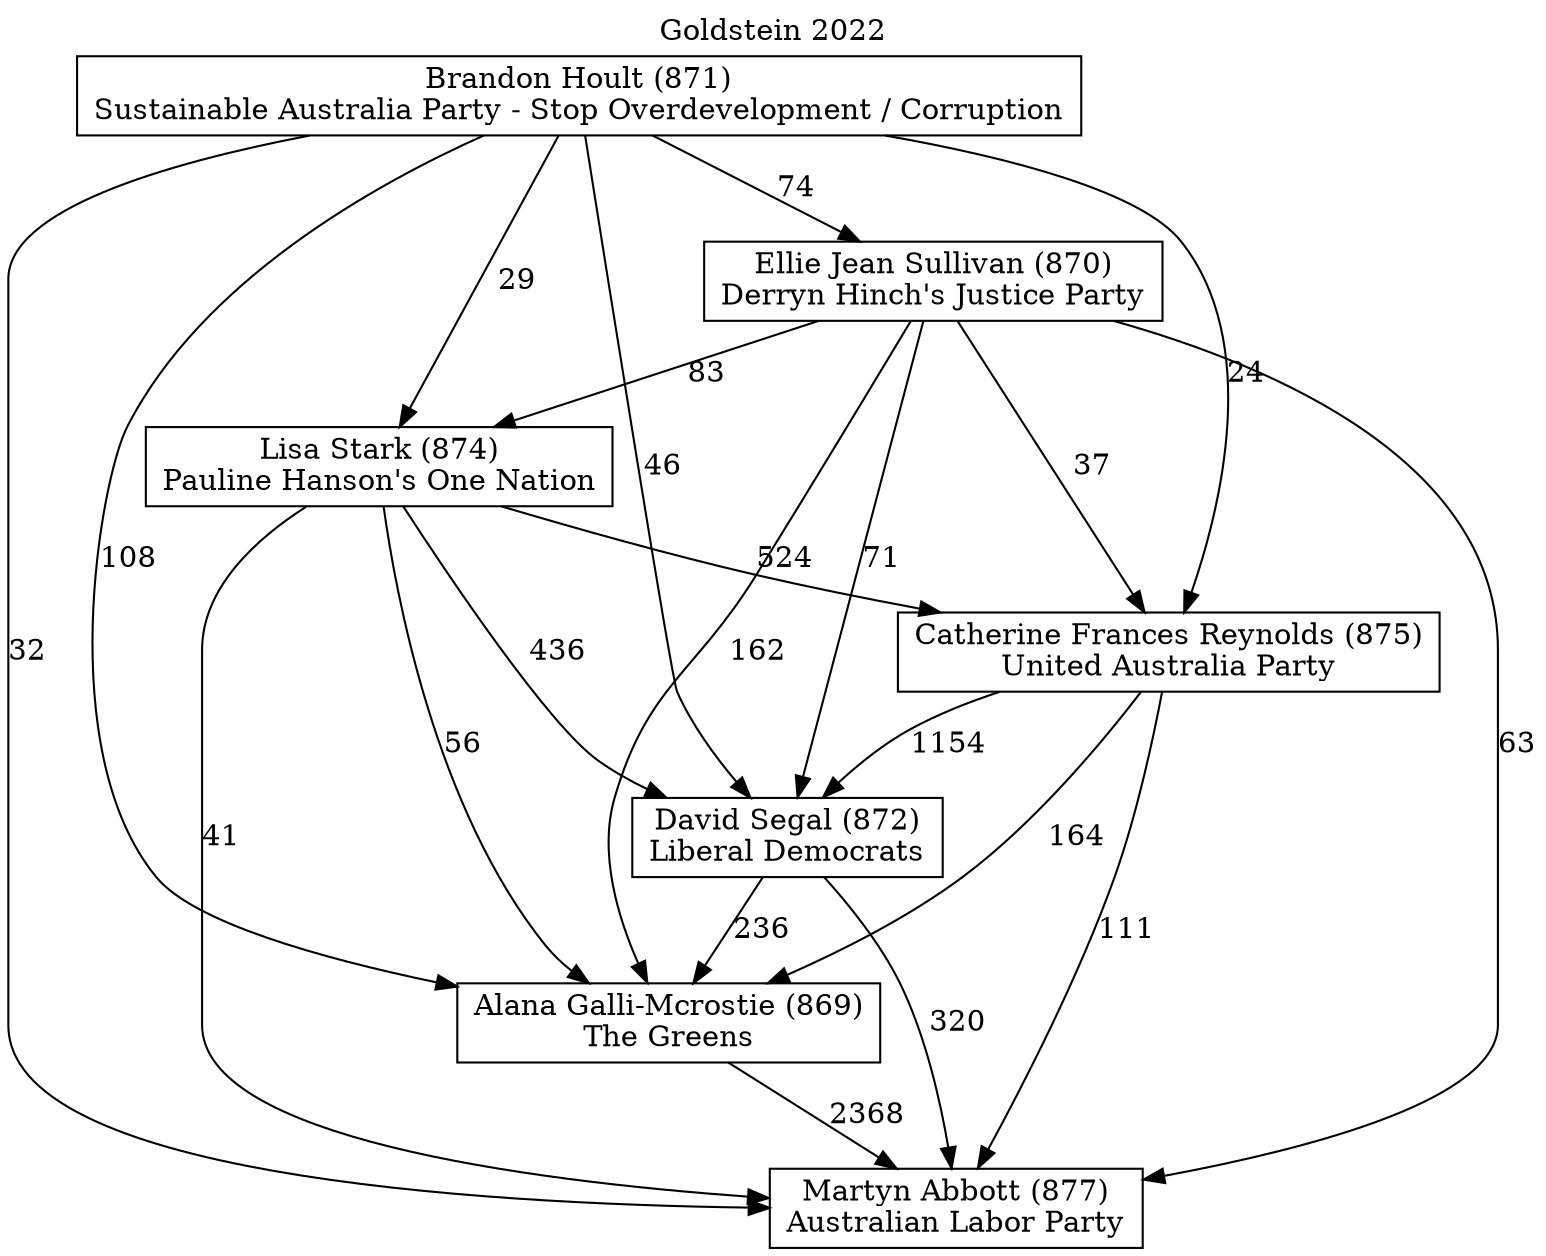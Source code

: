 // House preference flow
digraph "Martyn Abbott (877)_Goldstein_2022" {
	graph [label="Goldstein 2022" labelloc=t mclimit=10]
	node [shape=box]
	"Alana Galli-Mcrostie (869)" [label="Alana Galli-Mcrostie (869)
The Greens"]
	"Martyn Abbott (877)" [label="Martyn Abbott (877)
Australian Labor Party"]
	"David Segal (872)" [label="David Segal (872)
Liberal Democrats"]
	"Ellie Jean Sullivan (870)" [label="Ellie Jean Sullivan (870)
Derryn Hinch's Justice Party"]
	"Brandon Hoult (871)" [label="Brandon Hoult (871)
Sustainable Australia Party - Stop Overdevelopment / Corruption"]
	"Lisa Stark (874)" [label="Lisa Stark (874)
Pauline Hanson's One Nation"]
	"Catherine Frances Reynolds (875)" [label="Catherine Frances Reynolds (875)
United Australia Party"]
	"Lisa Stark (874)" -> "David Segal (872)" [label=436]
	"Ellie Jean Sullivan (870)" -> "Alana Galli-Mcrostie (869)" [label=162]
	"Ellie Jean Sullivan (870)" -> "David Segal (872)" [label=71]
	"Catherine Frances Reynolds (875)" -> "Martyn Abbott (877)" [label=111]
	"Ellie Jean Sullivan (870)" -> "Lisa Stark (874)" [label=83]
	"David Segal (872)" -> "Alana Galli-Mcrostie (869)" [label=236]
	"Lisa Stark (874)" -> "Catherine Frances Reynolds (875)" [label=524]
	"Lisa Stark (874)" -> "Martyn Abbott (877)" [label=41]
	"Brandon Hoult (871)" -> "Martyn Abbott (877)" [label=32]
	"Brandon Hoult (871)" -> "David Segal (872)" [label=46]
	"Brandon Hoult (871)" -> "Alana Galli-Mcrostie (869)" [label=108]
	"Catherine Frances Reynolds (875)" -> "David Segal (872)" [label=1154]
	"Brandon Hoult (871)" -> "Catherine Frances Reynolds (875)" [label=24]
	"Alana Galli-Mcrostie (869)" -> "Martyn Abbott (877)" [label=2368]
	"Brandon Hoult (871)" -> "Ellie Jean Sullivan (870)" [label=74]
	"Brandon Hoult (871)" -> "Lisa Stark (874)" [label=29]
	"Catherine Frances Reynolds (875)" -> "Alana Galli-Mcrostie (869)" [label=164]
	"David Segal (872)" -> "Martyn Abbott (877)" [label=320]
	"Ellie Jean Sullivan (870)" -> "Martyn Abbott (877)" [label=63]
	"Ellie Jean Sullivan (870)" -> "Catherine Frances Reynolds (875)" [label=37]
	"Lisa Stark (874)" -> "Alana Galli-Mcrostie (869)" [label=56]
}
